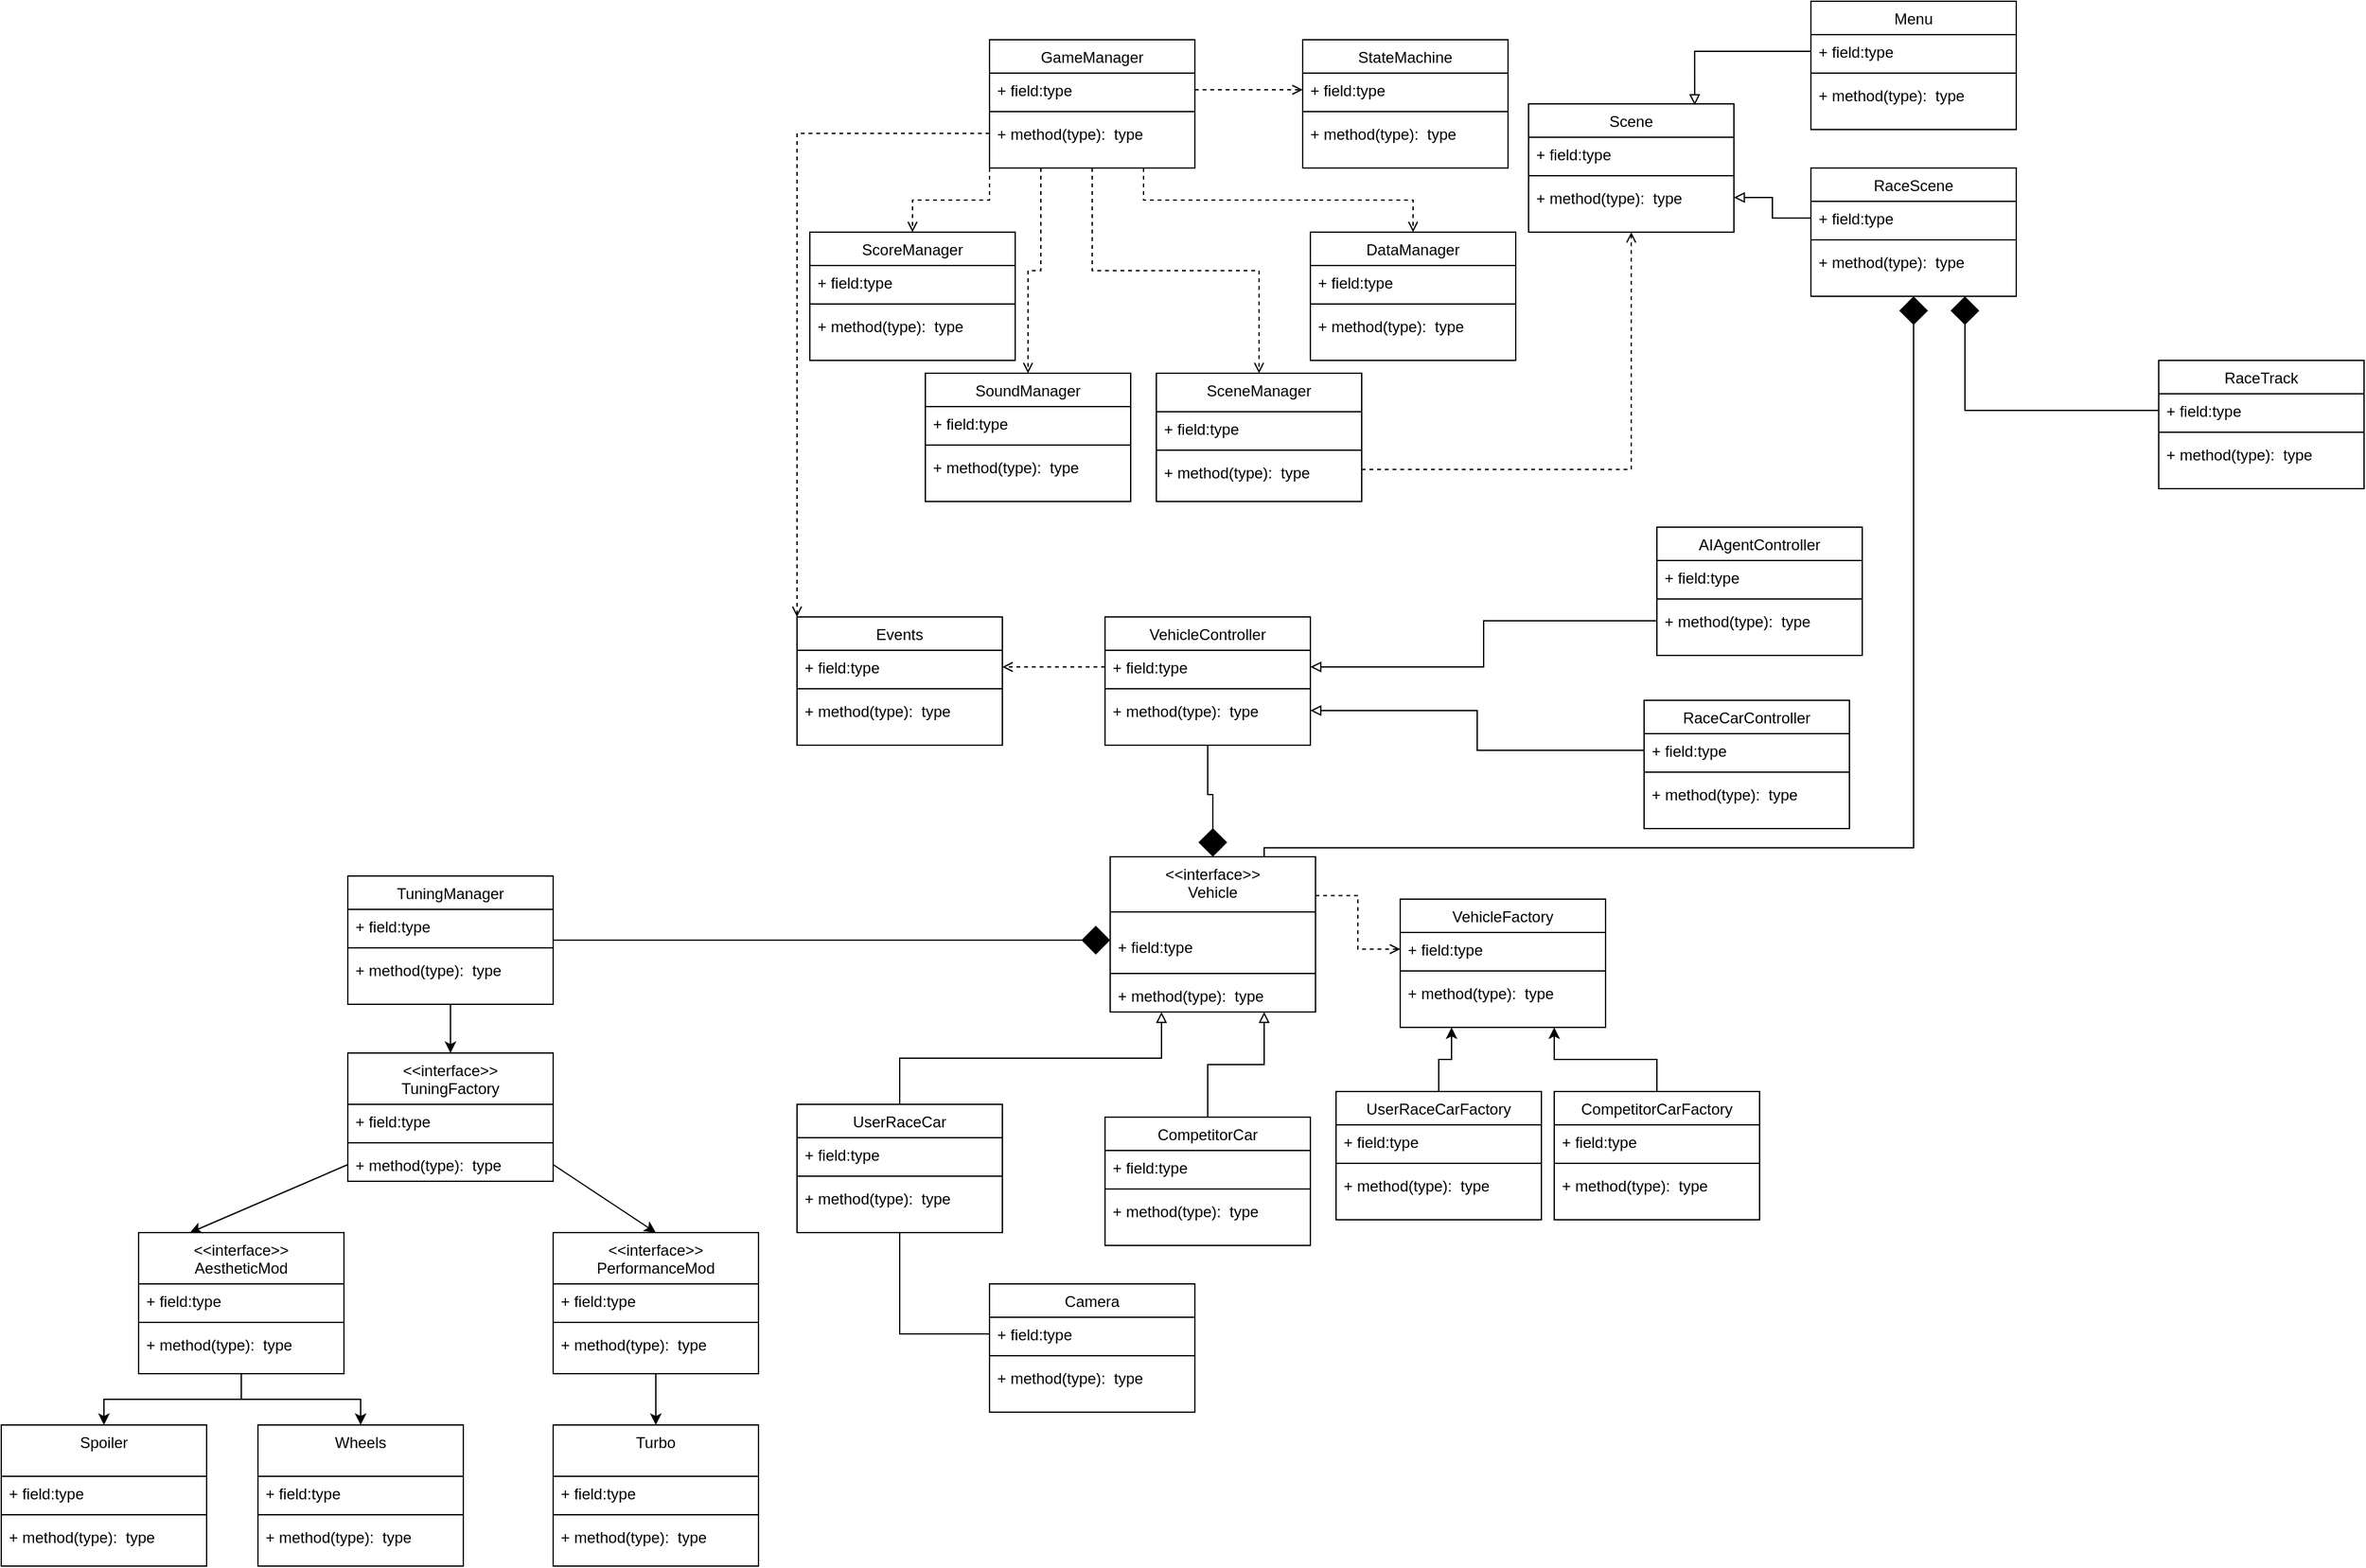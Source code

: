 <mxfile version="24.8.3">
  <diagram id="C5RBs43oDa-KdzZeNtuy" name="Page-1">
    <mxGraphModel dx="2594" dy="1009" grid="1" gridSize="10" guides="1" tooltips="1" connect="1" arrows="1" fold="1" page="1" pageScale="1" pageWidth="827" pageHeight="1169" math="0" shadow="0">
      <root>
        <mxCell id="WIyWlLk6GJQsqaUBKTNV-0" />
        <mxCell id="WIyWlLk6GJQsqaUBKTNV-1" parent="WIyWlLk6GJQsqaUBKTNV-0" />
        <mxCell id="eoRHuhhT_kODx4XdJ3d7-16" style="edgeStyle=orthogonalEdgeStyle;rounded=0;orthogonalLoop=1;jettySize=auto;html=1;exitX=0.25;exitY=1;exitDx=0;exitDy=0;entryX=0.5;entryY=0;entryDx=0;entryDy=0;dashed=1;endArrow=open;endFill=0;" parent="WIyWlLk6GJQsqaUBKTNV-1" source="zkfFHV4jXpPFQw0GAbJ--6" target="kyVR4JyBRkVboTlaIjy4-4" edge="1">
          <mxGeometry relative="1" as="geometry" />
        </mxCell>
        <mxCell id="eoRHuhhT_kODx4XdJ3d7-17" style="edgeStyle=orthogonalEdgeStyle;rounded=0;orthogonalLoop=1;jettySize=auto;html=1;exitX=0.5;exitY=1;exitDx=0;exitDy=0;entryX=0.5;entryY=0;entryDx=0;entryDy=0;dashed=1;endArrow=open;endFill=0;" parent="WIyWlLk6GJQsqaUBKTNV-1" source="zkfFHV4jXpPFQw0GAbJ--6" target="kyVR4JyBRkVboTlaIjy4-13" edge="1">
          <mxGeometry relative="1" as="geometry" />
        </mxCell>
        <mxCell id="eoRHuhhT_kODx4XdJ3d7-18" style="edgeStyle=orthogonalEdgeStyle;rounded=0;orthogonalLoop=1;jettySize=auto;html=1;exitX=0.75;exitY=1;exitDx=0;exitDy=0;entryX=0.5;entryY=0;entryDx=0;entryDy=0;dashed=1;endArrow=open;endFill=0;" parent="WIyWlLk6GJQsqaUBKTNV-1" source="zkfFHV4jXpPFQw0GAbJ--6" target="kyVR4JyBRkVboTlaIjy4-17" edge="1">
          <mxGeometry relative="1" as="geometry" />
        </mxCell>
        <mxCell id="eoRHuhhT_kODx4XdJ3d7-58" style="edgeStyle=orthogonalEdgeStyle;rounded=0;orthogonalLoop=1;jettySize=auto;html=1;exitX=0;exitY=1;exitDx=0;exitDy=0;entryX=0.5;entryY=0;entryDx=0;entryDy=0;dashed=1;endArrow=open;endFill=0;" parent="WIyWlLk6GJQsqaUBKTNV-1" source="zkfFHV4jXpPFQw0GAbJ--6" target="eoRHuhhT_kODx4XdJ3d7-54" edge="1">
          <mxGeometry relative="1" as="geometry" />
        </mxCell>
        <mxCell id="zkfFHV4jXpPFQw0GAbJ--6" value="GameManager" style="swimlane;fontStyle=0;align=center;verticalAlign=top;childLayout=stackLayout;horizontal=1;startSize=26;horizontalStack=0;resizeParent=1;resizeLast=0;collapsible=1;marginBottom=0;rounded=0;shadow=0;strokeWidth=1;" parent="WIyWlLk6GJQsqaUBKTNV-1" vertex="1">
          <mxGeometry x="170" y="70" width="160" height="100" as="geometry">
            <mxRectangle x="130" y="380" width="160" height="26" as="alternateBounds" />
          </mxGeometry>
        </mxCell>
        <mxCell id="zkfFHV4jXpPFQw0GAbJ--7" value="+ field:type" style="text;align=left;verticalAlign=top;spacingLeft=4;spacingRight=4;overflow=hidden;rotatable=0;points=[[0,0.5],[1,0.5]];portConstraint=eastwest;" parent="zkfFHV4jXpPFQw0GAbJ--6" vertex="1">
          <mxGeometry y="26" width="160" height="26" as="geometry" />
        </mxCell>
        <mxCell id="zkfFHV4jXpPFQw0GAbJ--9" value="" style="line;html=1;strokeWidth=1;align=left;verticalAlign=middle;spacingTop=-1;spacingLeft=3;spacingRight=3;rotatable=0;labelPosition=right;points=[];portConstraint=eastwest;" parent="zkfFHV4jXpPFQw0GAbJ--6" vertex="1">
          <mxGeometry y="52" width="160" height="8" as="geometry" />
        </mxCell>
        <mxCell id="zkfFHV4jXpPFQw0GAbJ--11" value="+ method(type):  type" style="text;align=left;verticalAlign=top;spacingLeft=4;spacingRight=4;overflow=hidden;rotatable=0;points=[[0,0.5],[1,0.5]];portConstraint=eastwest;" parent="zkfFHV4jXpPFQw0GAbJ--6" vertex="1">
          <mxGeometry y="60" width="160" height="26" as="geometry" />
        </mxCell>
        <mxCell id="kyVR4JyBRkVboTlaIjy4-4" value="SoundManager" style="swimlane;fontStyle=0;align=center;verticalAlign=top;childLayout=stackLayout;horizontal=1;startSize=26;horizontalStack=0;resizeParent=1;resizeLast=0;collapsible=1;marginBottom=0;rounded=0;shadow=0;strokeWidth=1;" parent="WIyWlLk6GJQsqaUBKTNV-1" vertex="1">
          <mxGeometry x="120" y="330" width="160" height="100" as="geometry">
            <mxRectangle x="130" y="380" width="160" height="26" as="alternateBounds" />
          </mxGeometry>
        </mxCell>
        <mxCell id="kyVR4JyBRkVboTlaIjy4-5" value="+ field:type" style="text;align=left;verticalAlign=top;spacingLeft=4;spacingRight=4;overflow=hidden;rotatable=0;points=[[0,0.5],[1,0.5]];portConstraint=eastwest;" parent="kyVR4JyBRkVboTlaIjy4-4" vertex="1">
          <mxGeometry y="26" width="160" height="26" as="geometry" />
        </mxCell>
        <mxCell id="kyVR4JyBRkVboTlaIjy4-6" value="" style="line;html=1;strokeWidth=1;align=left;verticalAlign=middle;spacingTop=-1;spacingLeft=3;spacingRight=3;rotatable=0;labelPosition=right;points=[];portConstraint=eastwest;" parent="kyVR4JyBRkVboTlaIjy4-4" vertex="1">
          <mxGeometry y="52" width="160" height="8" as="geometry" />
        </mxCell>
        <mxCell id="kyVR4JyBRkVboTlaIjy4-7" value="+ method(type):  type" style="text;align=left;verticalAlign=top;spacingLeft=4;spacingRight=4;overflow=hidden;rotatable=0;points=[[0,0.5],[1,0.5]];portConstraint=eastwest;" parent="kyVR4JyBRkVboTlaIjy4-4" vertex="1">
          <mxGeometry y="60" width="160" height="26" as="geometry" />
        </mxCell>
        <mxCell id="kyVR4JyBRkVboTlaIjy4-9" value="StateMachine" style="swimlane;fontStyle=0;align=center;verticalAlign=top;childLayout=stackLayout;horizontal=1;startSize=26;horizontalStack=0;resizeParent=1;resizeLast=0;collapsible=1;marginBottom=0;rounded=0;shadow=0;strokeWidth=1;" parent="WIyWlLk6GJQsqaUBKTNV-1" vertex="1">
          <mxGeometry x="414" y="70" width="160" height="100" as="geometry">
            <mxRectangle x="130" y="380" width="160" height="26" as="alternateBounds" />
          </mxGeometry>
        </mxCell>
        <mxCell id="kyVR4JyBRkVboTlaIjy4-10" value="+ field:type" style="text;align=left;verticalAlign=top;spacingLeft=4;spacingRight=4;overflow=hidden;rotatable=0;points=[[0,0.5],[1,0.5]];portConstraint=eastwest;" parent="kyVR4JyBRkVboTlaIjy4-9" vertex="1">
          <mxGeometry y="26" width="160" height="26" as="geometry" />
        </mxCell>
        <mxCell id="kyVR4JyBRkVboTlaIjy4-11" value="" style="line;html=1;strokeWidth=1;align=left;verticalAlign=middle;spacingTop=-1;spacingLeft=3;spacingRight=3;rotatable=0;labelPosition=right;points=[];portConstraint=eastwest;" parent="kyVR4JyBRkVboTlaIjy4-9" vertex="1">
          <mxGeometry y="52" width="160" height="8" as="geometry" />
        </mxCell>
        <mxCell id="kyVR4JyBRkVboTlaIjy4-12" value="+ method(type):  type" style="text;align=left;verticalAlign=top;spacingLeft=4;spacingRight=4;overflow=hidden;rotatable=0;points=[[0,0.5],[1,0.5]];portConstraint=eastwest;" parent="kyVR4JyBRkVboTlaIjy4-9" vertex="1">
          <mxGeometry y="60" width="160" height="26" as="geometry" />
        </mxCell>
        <mxCell id="eoRHuhhT_kODx4XdJ3d7-29" style="edgeStyle=orthogonalEdgeStyle;rounded=0;orthogonalLoop=1;jettySize=auto;html=1;exitX=1;exitY=0.75;exitDx=0;exitDy=0;entryX=0.5;entryY=1;entryDx=0;entryDy=0;dashed=1;endArrow=open;endFill=0;" parent="WIyWlLk6GJQsqaUBKTNV-1" source="kyVR4JyBRkVboTlaIjy4-13" target="I9b8e1DAchrRCWhFxcTd-24" edge="1">
          <mxGeometry relative="1" as="geometry" />
        </mxCell>
        <mxCell id="kyVR4JyBRkVboTlaIjy4-13" value="SceneManager" style="swimlane;fontStyle=0;align=center;verticalAlign=top;childLayout=stackLayout;horizontal=1;startSize=30;horizontalStack=0;resizeParent=1;resizeLast=0;collapsible=1;marginBottom=0;rounded=0;shadow=0;strokeWidth=1;" parent="WIyWlLk6GJQsqaUBKTNV-1" vertex="1">
          <mxGeometry x="300" y="330" width="160" height="100" as="geometry">
            <mxRectangle x="130" y="380" width="160" height="26" as="alternateBounds" />
          </mxGeometry>
        </mxCell>
        <mxCell id="kyVR4JyBRkVboTlaIjy4-14" value="+ field:type" style="text;align=left;verticalAlign=top;spacingLeft=4;spacingRight=4;overflow=hidden;rotatable=0;points=[[0,0.5],[1,0.5]];portConstraint=eastwest;" parent="kyVR4JyBRkVboTlaIjy4-13" vertex="1">
          <mxGeometry y="30" width="160" height="26" as="geometry" />
        </mxCell>
        <mxCell id="kyVR4JyBRkVboTlaIjy4-15" value="" style="line;html=1;strokeWidth=1;align=left;verticalAlign=middle;spacingTop=-1;spacingLeft=3;spacingRight=3;rotatable=0;labelPosition=right;points=[];portConstraint=eastwest;" parent="kyVR4JyBRkVboTlaIjy4-13" vertex="1">
          <mxGeometry y="56" width="160" height="8" as="geometry" />
        </mxCell>
        <mxCell id="kyVR4JyBRkVboTlaIjy4-16" value="+ method(type):  type" style="text;align=left;verticalAlign=top;spacingLeft=4;spacingRight=4;overflow=hidden;rotatable=0;points=[[0,0.5],[1,0.5]];portConstraint=eastwest;" parent="kyVR4JyBRkVboTlaIjy4-13" vertex="1">
          <mxGeometry y="64" width="160" height="26" as="geometry" />
        </mxCell>
        <mxCell id="kyVR4JyBRkVboTlaIjy4-17" value="DataManager" style="swimlane;fontStyle=0;align=center;verticalAlign=top;childLayout=stackLayout;horizontal=1;startSize=26;horizontalStack=0;resizeParent=1;resizeLast=0;collapsible=1;marginBottom=0;rounded=0;shadow=0;strokeWidth=1;" parent="WIyWlLk6GJQsqaUBKTNV-1" vertex="1">
          <mxGeometry x="420" y="220" width="160" height="100" as="geometry">
            <mxRectangle x="130" y="380" width="160" height="26" as="alternateBounds" />
          </mxGeometry>
        </mxCell>
        <mxCell id="kyVR4JyBRkVboTlaIjy4-18" value="+ field:type" style="text;align=left;verticalAlign=top;spacingLeft=4;spacingRight=4;overflow=hidden;rotatable=0;points=[[0,0.5],[1,0.5]];portConstraint=eastwest;" parent="kyVR4JyBRkVboTlaIjy4-17" vertex="1">
          <mxGeometry y="26" width="160" height="26" as="geometry" />
        </mxCell>
        <mxCell id="kyVR4JyBRkVboTlaIjy4-19" value="" style="line;html=1;strokeWidth=1;align=left;verticalAlign=middle;spacingTop=-1;spacingLeft=3;spacingRight=3;rotatable=0;labelPosition=right;points=[];portConstraint=eastwest;" parent="kyVR4JyBRkVboTlaIjy4-17" vertex="1">
          <mxGeometry y="52" width="160" height="8" as="geometry" />
        </mxCell>
        <mxCell id="kyVR4JyBRkVboTlaIjy4-20" value="+ method(type):  type" style="text;align=left;verticalAlign=top;spacingLeft=4;spacingRight=4;overflow=hidden;rotatable=0;points=[[0,0.5],[1,0.5]];portConstraint=eastwest;" parent="kyVR4JyBRkVboTlaIjy4-17" vertex="1">
          <mxGeometry y="60" width="160" height="26" as="geometry" />
        </mxCell>
        <mxCell id="eoRHuhhT_kODx4XdJ3d7-20" style="edgeStyle=orthogonalEdgeStyle;rounded=0;orthogonalLoop=1;jettySize=auto;html=1;exitX=0.5;exitY=1;exitDx=0;exitDy=0;entryX=0.5;entryY=0;entryDx=0;entryDy=0;endArrow=diamond;endFill=1;endSize=20;" parent="WIyWlLk6GJQsqaUBKTNV-1" source="I9b8e1DAchrRCWhFxcTd-0" target="I9b8e1DAchrRCWhFxcTd-4" edge="1">
          <mxGeometry relative="1" as="geometry" />
        </mxCell>
        <mxCell id="I9b8e1DAchrRCWhFxcTd-0" value="VehicleController" style="swimlane;fontStyle=0;align=center;verticalAlign=top;childLayout=stackLayout;horizontal=1;startSize=26;horizontalStack=0;resizeParent=1;resizeLast=0;collapsible=1;marginBottom=0;rounded=0;shadow=0;strokeWidth=1;" parent="WIyWlLk6GJQsqaUBKTNV-1" vertex="1">
          <mxGeometry x="260" y="520" width="160" height="100" as="geometry">
            <mxRectangle x="130" y="380" width="160" height="26" as="alternateBounds" />
          </mxGeometry>
        </mxCell>
        <mxCell id="I9b8e1DAchrRCWhFxcTd-1" value="+ field:type" style="text;align=left;verticalAlign=top;spacingLeft=4;spacingRight=4;overflow=hidden;rotatable=0;points=[[0,0.5],[1,0.5]];portConstraint=eastwest;" parent="I9b8e1DAchrRCWhFxcTd-0" vertex="1">
          <mxGeometry y="26" width="160" height="26" as="geometry" />
        </mxCell>
        <mxCell id="I9b8e1DAchrRCWhFxcTd-2" value="" style="line;html=1;strokeWidth=1;align=left;verticalAlign=middle;spacingTop=-1;spacingLeft=3;spacingRight=3;rotatable=0;labelPosition=right;points=[];portConstraint=eastwest;" parent="I9b8e1DAchrRCWhFxcTd-0" vertex="1">
          <mxGeometry y="52" width="160" height="8" as="geometry" />
        </mxCell>
        <mxCell id="I9b8e1DAchrRCWhFxcTd-3" value="+ method(type):  type" style="text;align=left;verticalAlign=top;spacingLeft=4;spacingRight=4;overflow=hidden;rotatable=0;points=[[0,0.5],[1,0.5]];portConstraint=eastwest;" parent="I9b8e1DAchrRCWhFxcTd-0" vertex="1">
          <mxGeometry y="60" width="160" height="26" as="geometry" />
        </mxCell>
        <mxCell id="eoRHuhhT_kODx4XdJ3d7-10" style="edgeStyle=orthogonalEdgeStyle;rounded=0;orthogonalLoop=1;jettySize=auto;html=1;exitX=1;exitY=0.25;exitDx=0;exitDy=0;entryX=0;entryY=0.5;entryDx=0;entryDy=0;dashed=1;endArrow=open;endFill=0;" parent="WIyWlLk6GJQsqaUBKTNV-1" source="I9b8e1DAchrRCWhFxcTd-4" target="eoRHuhhT_kODx4XdJ3d7-7" edge="1">
          <mxGeometry relative="1" as="geometry" />
        </mxCell>
        <mxCell id="eoRHuhhT_kODx4XdJ3d7-50" style="edgeStyle=orthogonalEdgeStyle;rounded=0;orthogonalLoop=1;jettySize=auto;html=1;exitX=0.75;exitY=0;exitDx=0;exitDy=0;entryX=0.5;entryY=1;entryDx=0;entryDy=0;endArrow=diamond;endFill=1;endSize=20;" parent="WIyWlLk6GJQsqaUBKTNV-1" source="I9b8e1DAchrRCWhFxcTd-4" target="eoRHuhhT_kODx4XdJ3d7-44" edge="1">
          <mxGeometry relative="1" as="geometry">
            <Array as="points">
              <mxPoint x="384" y="700" />
              <mxPoint x="890" y="700" />
            </Array>
          </mxGeometry>
        </mxCell>
        <mxCell id="I9b8e1DAchrRCWhFxcTd-4" value="&lt;&lt;interface&gt;&gt;&#xa;Vehicle" style="swimlane;fontStyle=0;align=center;verticalAlign=top;childLayout=stackLayout;horizontal=1;startSize=43;horizontalStack=0;resizeParent=1;resizeLast=0;collapsible=1;marginBottom=0;rounded=0;shadow=0;strokeWidth=1;" parent="WIyWlLk6GJQsqaUBKTNV-1" vertex="1">
          <mxGeometry x="264" y="707" width="160" height="121" as="geometry">
            <mxRectangle x="130" y="380" width="160" height="26" as="alternateBounds" />
          </mxGeometry>
        </mxCell>
        <mxCell id="I9b8e1DAchrRCWhFxcTd-5" value="&#xa;+ field:type" style="text;align=left;verticalAlign=top;spacingLeft=4;spacingRight=4;overflow=hidden;rotatable=0;points=[[0,0.5],[1,0.5]];portConstraint=eastwest;" parent="I9b8e1DAchrRCWhFxcTd-4" vertex="1">
          <mxGeometry y="43" width="160" height="44" as="geometry" />
        </mxCell>
        <mxCell id="I9b8e1DAchrRCWhFxcTd-6" value="" style="line;html=1;strokeWidth=1;align=left;verticalAlign=middle;spacingTop=-1;spacingLeft=3;spacingRight=3;rotatable=0;labelPosition=right;points=[];portConstraint=eastwest;" parent="I9b8e1DAchrRCWhFxcTd-4" vertex="1">
          <mxGeometry y="87" width="160" height="8" as="geometry" />
        </mxCell>
        <mxCell id="I9b8e1DAchrRCWhFxcTd-7" value="+ method(type):  type" style="text;align=left;verticalAlign=top;spacingLeft=4;spacingRight=4;overflow=hidden;rotatable=0;points=[[0,0.5],[1,0.5]];portConstraint=eastwest;" parent="I9b8e1DAchrRCWhFxcTd-4" vertex="1">
          <mxGeometry y="95" width="160" height="26" as="geometry" />
        </mxCell>
        <mxCell id="eoRHuhhT_kODx4XdJ3d7-4" style="edgeStyle=orthogonalEdgeStyle;rounded=0;orthogonalLoop=1;jettySize=auto;html=1;exitX=0.5;exitY=0;exitDx=0;exitDy=0;entryX=0.25;entryY=1;entryDx=0;entryDy=0;endArrow=block;endFill=0;" parent="WIyWlLk6GJQsqaUBKTNV-1" source="I9b8e1DAchrRCWhFxcTd-8" target="I9b8e1DAchrRCWhFxcTd-4" edge="1">
          <mxGeometry relative="1" as="geometry" />
        </mxCell>
        <mxCell id="I9b8e1DAchrRCWhFxcTd-8" value="UserRaceCar" style="swimlane;fontStyle=0;align=center;verticalAlign=top;childLayout=stackLayout;horizontal=1;startSize=26;horizontalStack=0;resizeParent=1;resizeLast=0;collapsible=1;marginBottom=0;rounded=0;shadow=0;strokeWidth=1;" parent="WIyWlLk6GJQsqaUBKTNV-1" vertex="1">
          <mxGeometry x="20" y="900" width="160" height="100" as="geometry">
            <mxRectangle x="130" y="380" width="160" height="26" as="alternateBounds" />
          </mxGeometry>
        </mxCell>
        <mxCell id="I9b8e1DAchrRCWhFxcTd-9" value="+ field:type" style="text;align=left;verticalAlign=top;spacingLeft=4;spacingRight=4;overflow=hidden;rotatable=0;points=[[0,0.5],[1,0.5]];portConstraint=eastwest;" parent="I9b8e1DAchrRCWhFxcTd-8" vertex="1">
          <mxGeometry y="26" width="160" height="26" as="geometry" />
        </mxCell>
        <mxCell id="I9b8e1DAchrRCWhFxcTd-10" value="" style="line;html=1;strokeWidth=1;align=left;verticalAlign=middle;spacingTop=-1;spacingLeft=3;spacingRight=3;rotatable=0;labelPosition=right;points=[];portConstraint=eastwest;" parent="I9b8e1DAchrRCWhFxcTd-8" vertex="1">
          <mxGeometry y="52" width="160" height="8" as="geometry" />
        </mxCell>
        <mxCell id="I9b8e1DAchrRCWhFxcTd-11" value="+ method(type):  type" style="text;align=left;verticalAlign=top;spacingLeft=4;spacingRight=4;overflow=hidden;rotatable=0;points=[[0,0.5],[1,0.5]];portConstraint=eastwest;" parent="I9b8e1DAchrRCWhFxcTd-8" vertex="1">
          <mxGeometry y="60" width="160" height="26" as="geometry" />
        </mxCell>
        <mxCell id="eoRHuhhT_kODx4XdJ3d7-5" style="edgeStyle=orthogonalEdgeStyle;rounded=0;orthogonalLoop=1;jettySize=auto;html=1;exitX=0.5;exitY=0;exitDx=0;exitDy=0;endArrow=block;endFill=0;entryX=0.75;entryY=1;entryDx=0;entryDy=0;" parent="WIyWlLk6GJQsqaUBKTNV-1" source="I9b8e1DAchrRCWhFxcTd-12" target="I9b8e1DAchrRCWhFxcTd-4" edge="1">
          <mxGeometry relative="1" as="geometry">
            <mxPoint x="250" y="610" as="targetPoint" />
          </mxGeometry>
        </mxCell>
        <mxCell id="I9b8e1DAchrRCWhFxcTd-12" value="CompetitorCar" style="swimlane;fontStyle=0;align=center;verticalAlign=top;childLayout=stackLayout;horizontal=1;startSize=26;horizontalStack=0;resizeParent=1;resizeLast=0;collapsible=1;marginBottom=0;rounded=0;shadow=0;strokeWidth=1;" parent="WIyWlLk6GJQsqaUBKTNV-1" vertex="1">
          <mxGeometry x="260" y="910" width="160" height="100" as="geometry">
            <mxRectangle x="130" y="380" width="160" height="26" as="alternateBounds" />
          </mxGeometry>
        </mxCell>
        <mxCell id="I9b8e1DAchrRCWhFxcTd-13" value="+ field:type" style="text;align=left;verticalAlign=top;spacingLeft=4;spacingRight=4;overflow=hidden;rotatable=0;points=[[0,0.5],[1,0.5]];portConstraint=eastwest;" parent="I9b8e1DAchrRCWhFxcTd-12" vertex="1">
          <mxGeometry y="26" width="160" height="26" as="geometry" />
        </mxCell>
        <mxCell id="I9b8e1DAchrRCWhFxcTd-14" value="" style="line;html=1;strokeWidth=1;align=left;verticalAlign=middle;spacingTop=-1;spacingLeft=3;spacingRight=3;rotatable=0;labelPosition=right;points=[];portConstraint=eastwest;" parent="I9b8e1DAchrRCWhFxcTd-12" vertex="1">
          <mxGeometry y="52" width="160" height="8" as="geometry" />
        </mxCell>
        <mxCell id="I9b8e1DAchrRCWhFxcTd-15" value="+ method(type):  type" style="text;align=left;verticalAlign=top;spacingLeft=4;spacingRight=4;overflow=hidden;rotatable=0;points=[[0,0.5],[1,0.5]];portConstraint=eastwest;" parent="I9b8e1DAchrRCWhFxcTd-12" vertex="1">
          <mxGeometry y="60" width="160" height="26" as="geometry" />
        </mxCell>
        <mxCell id="I9b8e1DAchrRCWhFxcTd-16" value="AIAgentController" style="swimlane;fontStyle=0;align=center;verticalAlign=top;childLayout=stackLayout;horizontal=1;startSize=26;horizontalStack=0;resizeParent=1;resizeLast=0;collapsible=1;marginBottom=0;rounded=0;shadow=0;strokeWidth=1;" parent="WIyWlLk6GJQsqaUBKTNV-1" vertex="1">
          <mxGeometry x="690" y="450" width="160" height="100" as="geometry">
            <mxRectangle x="130" y="380" width="160" height="26" as="alternateBounds" />
          </mxGeometry>
        </mxCell>
        <mxCell id="I9b8e1DAchrRCWhFxcTd-17" value="+ field:type" style="text;align=left;verticalAlign=top;spacingLeft=4;spacingRight=4;overflow=hidden;rotatable=0;points=[[0,0.5],[1,0.5]];portConstraint=eastwest;" parent="I9b8e1DAchrRCWhFxcTd-16" vertex="1">
          <mxGeometry y="26" width="160" height="26" as="geometry" />
        </mxCell>
        <mxCell id="I9b8e1DAchrRCWhFxcTd-18" value="" style="line;html=1;strokeWidth=1;align=left;verticalAlign=middle;spacingTop=-1;spacingLeft=3;spacingRight=3;rotatable=0;labelPosition=right;points=[];portConstraint=eastwest;" parent="I9b8e1DAchrRCWhFxcTd-16" vertex="1">
          <mxGeometry y="52" width="160" height="8" as="geometry" />
        </mxCell>
        <mxCell id="I9b8e1DAchrRCWhFxcTd-19" value="+ method(type):  type" style="text;align=left;verticalAlign=top;spacingLeft=4;spacingRight=4;overflow=hidden;rotatable=0;points=[[0,0.5],[1,0.5]];portConstraint=eastwest;" parent="I9b8e1DAchrRCWhFxcTd-16" vertex="1">
          <mxGeometry y="60" width="160" height="26" as="geometry" />
        </mxCell>
        <mxCell id="I9b8e1DAchrRCWhFxcTd-20" value="Events" style="swimlane;fontStyle=0;align=center;verticalAlign=top;childLayout=stackLayout;horizontal=1;startSize=26;horizontalStack=0;resizeParent=1;resizeLast=0;collapsible=1;marginBottom=0;rounded=0;shadow=0;strokeWidth=1;" parent="WIyWlLk6GJQsqaUBKTNV-1" vertex="1">
          <mxGeometry x="20" y="520" width="160" height="100" as="geometry">
            <mxRectangle x="130" y="380" width="160" height="26" as="alternateBounds" />
          </mxGeometry>
        </mxCell>
        <mxCell id="I9b8e1DAchrRCWhFxcTd-21" value="+ field:type" style="text;align=left;verticalAlign=top;spacingLeft=4;spacingRight=4;overflow=hidden;rotatable=0;points=[[0,0.5],[1,0.5]];portConstraint=eastwest;" parent="I9b8e1DAchrRCWhFxcTd-20" vertex="1">
          <mxGeometry y="26" width="160" height="26" as="geometry" />
        </mxCell>
        <mxCell id="I9b8e1DAchrRCWhFxcTd-22" value="" style="line;html=1;strokeWidth=1;align=left;verticalAlign=middle;spacingTop=-1;spacingLeft=3;spacingRight=3;rotatable=0;labelPosition=right;points=[];portConstraint=eastwest;" parent="I9b8e1DAchrRCWhFxcTd-20" vertex="1">
          <mxGeometry y="52" width="160" height="8" as="geometry" />
        </mxCell>
        <mxCell id="I9b8e1DAchrRCWhFxcTd-23" value="+ method(type):  type" style="text;align=left;verticalAlign=top;spacingLeft=4;spacingRight=4;overflow=hidden;rotatable=0;points=[[0,0.5],[1,0.5]];portConstraint=eastwest;" parent="I9b8e1DAchrRCWhFxcTd-20" vertex="1">
          <mxGeometry y="60" width="160" height="26" as="geometry" />
        </mxCell>
        <mxCell id="I9b8e1DAchrRCWhFxcTd-24" value="Scene" style="swimlane;fontStyle=0;align=center;verticalAlign=top;childLayout=stackLayout;horizontal=1;startSize=26;horizontalStack=0;resizeParent=1;resizeLast=0;collapsible=1;marginBottom=0;rounded=0;shadow=0;strokeWidth=1;" parent="WIyWlLk6GJQsqaUBKTNV-1" vertex="1">
          <mxGeometry x="590" y="120" width="160" height="100" as="geometry">
            <mxRectangle x="130" y="380" width="160" height="26" as="alternateBounds" />
          </mxGeometry>
        </mxCell>
        <mxCell id="I9b8e1DAchrRCWhFxcTd-25" value="+ field:type" style="text;align=left;verticalAlign=top;spacingLeft=4;spacingRight=4;overflow=hidden;rotatable=0;points=[[0,0.5],[1,0.5]];portConstraint=eastwest;" parent="I9b8e1DAchrRCWhFxcTd-24" vertex="1">
          <mxGeometry y="26" width="160" height="26" as="geometry" />
        </mxCell>
        <mxCell id="I9b8e1DAchrRCWhFxcTd-26" value="" style="line;html=1;strokeWidth=1;align=left;verticalAlign=middle;spacingTop=-1;spacingLeft=3;spacingRight=3;rotatable=0;labelPosition=right;points=[];portConstraint=eastwest;" parent="I9b8e1DAchrRCWhFxcTd-24" vertex="1">
          <mxGeometry y="52" width="160" height="8" as="geometry" />
        </mxCell>
        <mxCell id="I9b8e1DAchrRCWhFxcTd-27" value="+ method(type):  type" style="text;align=left;verticalAlign=top;spacingLeft=4;spacingRight=4;overflow=hidden;rotatable=0;points=[[0,0.5],[1,0.5]];portConstraint=eastwest;" parent="I9b8e1DAchrRCWhFxcTd-24" vertex="1">
          <mxGeometry y="60" width="160" height="26" as="geometry" />
        </mxCell>
        <mxCell id="eoRHuhhT_kODx4XdJ3d7-12" style="edgeStyle=orthogonalEdgeStyle;rounded=0;orthogonalLoop=1;jettySize=auto;html=1;exitX=0.5;exitY=0;exitDx=0;exitDy=0;entryX=0.75;entryY=1;entryDx=0;entryDy=0;" parent="WIyWlLk6GJQsqaUBKTNV-1" source="I9b8e1DAchrRCWhFxcTd-40" target="eoRHuhhT_kODx4XdJ3d7-6" edge="1">
          <mxGeometry relative="1" as="geometry" />
        </mxCell>
        <mxCell id="I9b8e1DAchrRCWhFxcTd-40" value="CompetitorCarFactory" style="swimlane;fontStyle=0;align=center;verticalAlign=top;childLayout=stackLayout;horizontal=1;startSize=26;horizontalStack=0;resizeParent=1;resizeLast=0;collapsible=1;marginBottom=0;rounded=0;shadow=0;strokeWidth=1;" parent="WIyWlLk6GJQsqaUBKTNV-1" vertex="1">
          <mxGeometry x="610" y="890" width="160" height="100" as="geometry">
            <mxRectangle x="130" y="380" width="160" height="26" as="alternateBounds" />
          </mxGeometry>
        </mxCell>
        <mxCell id="I9b8e1DAchrRCWhFxcTd-41" value="+ field:type" style="text;align=left;verticalAlign=top;spacingLeft=4;spacingRight=4;overflow=hidden;rotatable=0;points=[[0,0.5],[1,0.5]];portConstraint=eastwest;" parent="I9b8e1DAchrRCWhFxcTd-40" vertex="1">
          <mxGeometry y="26" width="160" height="26" as="geometry" />
        </mxCell>
        <mxCell id="I9b8e1DAchrRCWhFxcTd-42" value="" style="line;html=1;strokeWidth=1;align=left;verticalAlign=middle;spacingTop=-1;spacingLeft=3;spacingRight=3;rotatable=0;labelPosition=right;points=[];portConstraint=eastwest;" parent="I9b8e1DAchrRCWhFxcTd-40" vertex="1">
          <mxGeometry y="52" width="160" height="8" as="geometry" />
        </mxCell>
        <mxCell id="I9b8e1DAchrRCWhFxcTd-43" value="+ method(type):  type" style="text;align=left;verticalAlign=top;spacingLeft=4;spacingRight=4;overflow=hidden;rotatable=0;points=[[0,0.5],[1,0.5]];portConstraint=eastwest;" parent="I9b8e1DAchrRCWhFxcTd-40" vertex="1">
          <mxGeometry y="60" width="160" height="26" as="geometry" />
        </mxCell>
        <mxCell id="eoRHuhhT_kODx4XdJ3d7-11" style="edgeStyle=orthogonalEdgeStyle;rounded=0;orthogonalLoop=1;jettySize=auto;html=1;exitX=0.5;exitY=0;exitDx=0;exitDy=0;entryX=0.25;entryY=1;entryDx=0;entryDy=0;" parent="WIyWlLk6GJQsqaUBKTNV-1" source="I9b8e1DAchrRCWhFxcTd-44" target="eoRHuhhT_kODx4XdJ3d7-6" edge="1">
          <mxGeometry relative="1" as="geometry">
            <mxPoint x="540" y="830" as="targetPoint" />
          </mxGeometry>
        </mxCell>
        <mxCell id="I9b8e1DAchrRCWhFxcTd-44" value="UserRaceCarFactory" style="swimlane;fontStyle=0;align=center;verticalAlign=top;childLayout=stackLayout;horizontal=1;startSize=26;horizontalStack=0;resizeParent=1;resizeLast=0;collapsible=1;marginBottom=0;rounded=0;shadow=0;strokeWidth=1;" parent="WIyWlLk6GJQsqaUBKTNV-1" vertex="1">
          <mxGeometry x="440" y="890" width="160" height="100" as="geometry">
            <mxRectangle x="130" y="380" width="160" height="26" as="alternateBounds" />
          </mxGeometry>
        </mxCell>
        <mxCell id="I9b8e1DAchrRCWhFxcTd-45" value="+ field:type" style="text;align=left;verticalAlign=top;spacingLeft=4;spacingRight=4;overflow=hidden;rotatable=0;points=[[0,0.5],[1,0.5]];portConstraint=eastwest;" parent="I9b8e1DAchrRCWhFxcTd-44" vertex="1">
          <mxGeometry y="26" width="160" height="26" as="geometry" />
        </mxCell>
        <mxCell id="I9b8e1DAchrRCWhFxcTd-46" value="" style="line;html=1;strokeWidth=1;align=left;verticalAlign=middle;spacingTop=-1;spacingLeft=3;spacingRight=3;rotatable=0;labelPosition=right;points=[];portConstraint=eastwest;" parent="I9b8e1DAchrRCWhFxcTd-44" vertex="1">
          <mxGeometry y="52" width="160" height="8" as="geometry" />
        </mxCell>
        <mxCell id="I9b8e1DAchrRCWhFxcTd-47" value="+ method(type):  type" style="text;align=left;verticalAlign=top;spacingLeft=4;spacingRight=4;overflow=hidden;rotatable=0;points=[[0,0.5],[1,0.5]];portConstraint=eastwest;" parent="I9b8e1DAchrRCWhFxcTd-44" vertex="1">
          <mxGeometry y="60" width="160" height="26" as="geometry" />
        </mxCell>
        <mxCell id="eoRHuhhT_kODx4XdJ3d7-13" style="edgeStyle=orthogonalEdgeStyle;rounded=0;orthogonalLoop=1;jettySize=auto;html=1;exitX=1;exitY=0.5;exitDx=0;exitDy=0;entryX=0;entryY=0.5;entryDx=0;entryDy=0;endArrow=diamond;endFill=1;endSize=20;" parent="WIyWlLk6GJQsqaUBKTNV-1" source="eoRHuhhT_kODx4XdJ3d7-0" target="I9b8e1DAchrRCWhFxcTd-5" edge="1">
          <mxGeometry relative="1" as="geometry" />
        </mxCell>
        <mxCell id="2GADb-ZnWQl2KWpzUKpw-29" style="edgeStyle=orthogonalEdgeStyle;rounded=0;orthogonalLoop=1;jettySize=auto;html=1;exitX=0.5;exitY=1;exitDx=0;exitDy=0;" edge="1" parent="WIyWlLk6GJQsqaUBKTNV-1" source="eoRHuhhT_kODx4XdJ3d7-0" target="2GADb-ZnWQl2KWpzUKpw-4">
          <mxGeometry relative="1" as="geometry" />
        </mxCell>
        <mxCell id="eoRHuhhT_kODx4XdJ3d7-0" value="TuningManager" style="swimlane;fontStyle=0;align=center;verticalAlign=top;childLayout=stackLayout;horizontal=1;startSize=26;horizontalStack=0;resizeParent=1;resizeLast=0;collapsible=1;marginBottom=0;rounded=0;shadow=0;strokeWidth=1;" parent="WIyWlLk6GJQsqaUBKTNV-1" vertex="1">
          <mxGeometry x="-330" y="722" width="160" height="100" as="geometry">
            <mxRectangle x="130" y="380" width="160" height="26" as="alternateBounds" />
          </mxGeometry>
        </mxCell>
        <mxCell id="eoRHuhhT_kODx4XdJ3d7-1" value="+ field:type" style="text;align=left;verticalAlign=top;spacingLeft=4;spacingRight=4;overflow=hidden;rotatable=0;points=[[0,0.5],[1,0.5]];portConstraint=eastwest;" parent="eoRHuhhT_kODx4XdJ3d7-0" vertex="1">
          <mxGeometry y="26" width="160" height="26" as="geometry" />
        </mxCell>
        <mxCell id="eoRHuhhT_kODx4XdJ3d7-2" value="" style="line;html=1;strokeWidth=1;align=left;verticalAlign=middle;spacingTop=-1;spacingLeft=3;spacingRight=3;rotatable=0;labelPosition=right;points=[];portConstraint=eastwest;" parent="eoRHuhhT_kODx4XdJ3d7-0" vertex="1">
          <mxGeometry y="52" width="160" height="8" as="geometry" />
        </mxCell>
        <mxCell id="eoRHuhhT_kODx4XdJ3d7-3" value="+ method(type):  type" style="text;align=left;verticalAlign=top;spacingLeft=4;spacingRight=4;overflow=hidden;rotatable=0;points=[[0,0.5],[1,0.5]];portConstraint=eastwest;" parent="eoRHuhhT_kODx4XdJ3d7-0" vertex="1">
          <mxGeometry y="60" width="160" height="26" as="geometry" />
        </mxCell>
        <mxCell id="eoRHuhhT_kODx4XdJ3d7-6" value="VehicleFactory" style="swimlane;fontStyle=0;align=center;verticalAlign=top;childLayout=stackLayout;horizontal=1;startSize=26;horizontalStack=0;resizeParent=1;resizeLast=0;collapsible=1;marginBottom=0;rounded=0;shadow=0;strokeWidth=1;" parent="WIyWlLk6GJQsqaUBKTNV-1" vertex="1">
          <mxGeometry x="490" y="740" width="160" height="100" as="geometry">
            <mxRectangle x="130" y="380" width="160" height="26" as="alternateBounds" />
          </mxGeometry>
        </mxCell>
        <mxCell id="eoRHuhhT_kODx4XdJ3d7-7" value="+ field:type" style="text;align=left;verticalAlign=top;spacingLeft=4;spacingRight=4;overflow=hidden;rotatable=0;points=[[0,0.5],[1,0.5]];portConstraint=eastwest;" parent="eoRHuhhT_kODx4XdJ3d7-6" vertex="1">
          <mxGeometry y="26" width="160" height="26" as="geometry" />
        </mxCell>
        <mxCell id="eoRHuhhT_kODx4XdJ3d7-8" value="" style="line;html=1;strokeWidth=1;align=left;verticalAlign=middle;spacingTop=-1;spacingLeft=3;spacingRight=3;rotatable=0;labelPosition=right;points=[];portConstraint=eastwest;" parent="eoRHuhhT_kODx4XdJ3d7-6" vertex="1">
          <mxGeometry y="52" width="160" height="8" as="geometry" />
        </mxCell>
        <mxCell id="eoRHuhhT_kODx4XdJ3d7-9" value="+ method(type):  type" style="text;align=left;verticalAlign=top;spacingLeft=4;spacingRight=4;overflow=hidden;rotatable=0;points=[[0,0.5],[1,0.5]];portConstraint=eastwest;" parent="eoRHuhhT_kODx4XdJ3d7-6" vertex="1">
          <mxGeometry y="60" width="160" height="26" as="geometry" />
        </mxCell>
        <mxCell id="eoRHuhhT_kODx4XdJ3d7-19" style="edgeStyle=orthogonalEdgeStyle;rounded=0;orthogonalLoop=1;jettySize=auto;html=1;exitX=1;exitY=0.5;exitDx=0;exitDy=0;entryX=0;entryY=0.5;entryDx=0;entryDy=0;dashed=1;endArrow=open;endFill=0;" parent="WIyWlLk6GJQsqaUBKTNV-1" source="zkfFHV4jXpPFQw0GAbJ--7" target="kyVR4JyBRkVboTlaIjy4-10" edge="1">
          <mxGeometry relative="1" as="geometry" />
        </mxCell>
        <mxCell id="eoRHuhhT_kODx4XdJ3d7-21" value="RaceCarController" style="swimlane;fontStyle=0;align=center;verticalAlign=top;childLayout=stackLayout;horizontal=1;startSize=26;horizontalStack=0;resizeParent=1;resizeLast=0;collapsible=1;marginBottom=0;rounded=0;shadow=0;strokeWidth=1;" parent="WIyWlLk6GJQsqaUBKTNV-1" vertex="1">
          <mxGeometry x="680" y="585" width="160" height="100" as="geometry">
            <mxRectangle x="130" y="380" width="160" height="26" as="alternateBounds" />
          </mxGeometry>
        </mxCell>
        <mxCell id="eoRHuhhT_kODx4XdJ3d7-22" value="+ field:type" style="text;align=left;verticalAlign=top;spacingLeft=4;spacingRight=4;overflow=hidden;rotatable=0;points=[[0,0.5],[1,0.5]];portConstraint=eastwest;" parent="eoRHuhhT_kODx4XdJ3d7-21" vertex="1">
          <mxGeometry y="26" width="160" height="26" as="geometry" />
        </mxCell>
        <mxCell id="eoRHuhhT_kODx4XdJ3d7-23" value="" style="line;html=1;strokeWidth=1;align=left;verticalAlign=middle;spacingTop=-1;spacingLeft=3;spacingRight=3;rotatable=0;labelPosition=right;points=[];portConstraint=eastwest;" parent="eoRHuhhT_kODx4XdJ3d7-21" vertex="1">
          <mxGeometry y="52" width="160" height="8" as="geometry" />
        </mxCell>
        <mxCell id="eoRHuhhT_kODx4XdJ3d7-24" value="+ method(type):  type" style="text;align=left;verticalAlign=top;spacingLeft=4;spacingRight=4;overflow=hidden;rotatable=0;points=[[0,0.5],[1,0.5]];portConstraint=eastwest;" parent="eoRHuhhT_kODx4XdJ3d7-21" vertex="1">
          <mxGeometry y="60" width="160" height="26" as="geometry" />
        </mxCell>
        <mxCell id="eoRHuhhT_kODx4XdJ3d7-26" style="edgeStyle=orthogonalEdgeStyle;rounded=0;orthogonalLoop=1;jettySize=auto;html=1;exitX=0;exitY=0.5;exitDx=0;exitDy=0;entryX=1;entryY=0.5;entryDx=0;entryDy=0;endArrow=block;endFill=0;" parent="WIyWlLk6GJQsqaUBKTNV-1" source="eoRHuhhT_kODx4XdJ3d7-22" target="I9b8e1DAchrRCWhFxcTd-3" edge="1">
          <mxGeometry relative="1" as="geometry" />
        </mxCell>
        <mxCell id="eoRHuhhT_kODx4XdJ3d7-27" style="edgeStyle=orthogonalEdgeStyle;rounded=0;orthogonalLoop=1;jettySize=auto;html=1;exitX=0;exitY=0.5;exitDx=0;exitDy=0;entryX=1;entryY=0.5;entryDx=0;entryDy=0;endArrow=block;endFill=0;" parent="WIyWlLk6GJQsqaUBKTNV-1" source="I9b8e1DAchrRCWhFxcTd-19" target="I9b8e1DAchrRCWhFxcTd-1" edge="1">
          <mxGeometry relative="1" as="geometry" />
        </mxCell>
        <mxCell id="eoRHuhhT_kODx4XdJ3d7-28" style="edgeStyle=orthogonalEdgeStyle;rounded=0;orthogonalLoop=1;jettySize=auto;html=1;exitX=0;exitY=0.5;exitDx=0;exitDy=0;entryX=1;entryY=0.5;entryDx=0;entryDy=0;dashed=1;endArrow=open;endFill=0;" parent="WIyWlLk6GJQsqaUBKTNV-1" source="I9b8e1DAchrRCWhFxcTd-1" target="I9b8e1DAchrRCWhFxcTd-21" edge="1">
          <mxGeometry relative="1" as="geometry" />
        </mxCell>
        <mxCell id="eoRHuhhT_kODx4XdJ3d7-30" value="RaceTrack" style="swimlane;fontStyle=0;align=center;verticalAlign=top;childLayout=stackLayout;horizontal=1;startSize=26;horizontalStack=0;resizeParent=1;resizeLast=0;collapsible=1;marginBottom=0;rounded=0;shadow=0;strokeWidth=1;" parent="WIyWlLk6GJQsqaUBKTNV-1" vertex="1">
          <mxGeometry x="1081" y="320" width="160" height="100" as="geometry">
            <mxRectangle x="130" y="380" width="160" height="26" as="alternateBounds" />
          </mxGeometry>
        </mxCell>
        <mxCell id="eoRHuhhT_kODx4XdJ3d7-31" value="+ field:type" style="text;align=left;verticalAlign=top;spacingLeft=4;spacingRight=4;overflow=hidden;rotatable=0;points=[[0,0.5],[1,0.5]];portConstraint=eastwest;" parent="eoRHuhhT_kODx4XdJ3d7-30" vertex="1">
          <mxGeometry y="26" width="160" height="26" as="geometry" />
        </mxCell>
        <mxCell id="eoRHuhhT_kODx4XdJ3d7-32" value="" style="line;html=1;strokeWidth=1;align=left;verticalAlign=middle;spacingTop=-1;spacingLeft=3;spacingRight=3;rotatable=0;labelPosition=right;points=[];portConstraint=eastwest;" parent="eoRHuhhT_kODx4XdJ3d7-30" vertex="1">
          <mxGeometry y="52" width="160" height="8" as="geometry" />
        </mxCell>
        <mxCell id="eoRHuhhT_kODx4XdJ3d7-33" value="+ method(type):  type" style="text;align=left;verticalAlign=top;spacingLeft=4;spacingRight=4;overflow=hidden;rotatable=0;points=[[0,0.5],[1,0.5]];portConstraint=eastwest;" parent="eoRHuhhT_kODx4XdJ3d7-30" vertex="1">
          <mxGeometry y="60" width="160" height="26" as="geometry" />
        </mxCell>
        <mxCell id="eoRHuhhT_kODx4XdJ3d7-34" style="edgeStyle=orthogonalEdgeStyle;rounded=0;orthogonalLoop=1;jettySize=auto;html=1;exitX=0;exitY=0.5;exitDx=0;exitDy=0;endArrow=diamond;endFill=1;endSize=20;entryX=0.75;entryY=1;entryDx=0;entryDy=0;" parent="WIyWlLk6GJQsqaUBKTNV-1" source="eoRHuhhT_kODx4XdJ3d7-31" target="eoRHuhhT_kODx4XdJ3d7-44" edge="1">
          <mxGeometry relative="1" as="geometry">
            <mxPoint x="930" y="290" as="targetPoint" />
          </mxGeometry>
        </mxCell>
        <mxCell id="eoRHuhhT_kODx4XdJ3d7-40" value="Menu" style="swimlane;fontStyle=0;align=center;verticalAlign=top;childLayout=stackLayout;horizontal=1;startSize=26;horizontalStack=0;resizeParent=1;resizeLast=0;collapsible=1;marginBottom=0;rounded=0;shadow=0;strokeWidth=1;" parent="WIyWlLk6GJQsqaUBKTNV-1" vertex="1">
          <mxGeometry x="810" y="40" width="160" height="100" as="geometry">
            <mxRectangle x="130" y="380" width="160" height="26" as="alternateBounds" />
          </mxGeometry>
        </mxCell>
        <mxCell id="eoRHuhhT_kODx4XdJ3d7-41" value="+ field:type" style="text;align=left;verticalAlign=top;spacingLeft=4;spacingRight=4;overflow=hidden;rotatable=0;points=[[0,0.5],[1,0.5]];portConstraint=eastwest;" parent="eoRHuhhT_kODx4XdJ3d7-40" vertex="1">
          <mxGeometry y="26" width="160" height="26" as="geometry" />
        </mxCell>
        <mxCell id="eoRHuhhT_kODx4XdJ3d7-42" value="" style="line;html=1;strokeWidth=1;align=left;verticalAlign=middle;spacingTop=-1;spacingLeft=3;spacingRight=3;rotatable=0;labelPosition=right;points=[];portConstraint=eastwest;" parent="eoRHuhhT_kODx4XdJ3d7-40" vertex="1">
          <mxGeometry y="52" width="160" height="8" as="geometry" />
        </mxCell>
        <mxCell id="eoRHuhhT_kODx4XdJ3d7-43" value="+ method(type):  type" style="text;align=left;verticalAlign=top;spacingLeft=4;spacingRight=4;overflow=hidden;rotatable=0;points=[[0,0.5],[1,0.5]];portConstraint=eastwest;" parent="eoRHuhhT_kODx4XdJ3d7-40" vertex="1">
          <mxGeometry y="60" width="160" height="26" as="geometry" />
        </mxCell>
        <mxCell id="eoRHuhhT_kODx4XdJ3d7-44" value="RaceScene" style="swimlane;fontStyle=0;align=center;verticalAlign=top;childLayout=stackLayout;horizontal=1;startSize=26;horizontalStack=0;resizeParent=1;resizeLast=0;collapsible=1;marginBottom=0;rounded=0;shadow=0;strokeWidth=1;" parent="WIyWlLk6GJQsqaUBKTNV-1" vertex="1">
          <mxGeometry x="810" y="170" width="160" height="100" as="geometry">
            <mxRectangle x="130" y="380" width="160" height="26" as="alternateBounds" />
          </mxGeometry>
        </mxCell>
        <mxCell id="eoRHuhhT_kODx4XdJ3d7-45" value="+ field:type" style="text;align=left;verticalAlign=top;spacingLeft=4;spacingRight=4;overflow=hidden;rotatable=0;points=[[0,0.5],[1,0.5]];portConstraint=eastwest;" parent="eoRHuhhT_kODx4XdJ3d7-44" vertex="1">
          <mxGeometry y="26" width="160" height="26" as="geometry" />
        </mxCell>
        <mxCell id="eoRHuhhT_kODx4XdJ3d7-46" value="" style="line;html=1;strokeWidth=1;align=left;verticalAlign=middle;spacingTop=-1;spacingLeft=3;spacingRight=3;rotatable=0;labelPosition=right;points=[];portConstraint=eastwest;" parent="eoRHuhhT_kODx4XdJ3d7-44" vertex="1">
          <mxGeometry y="52" width="160" height="8" as="geometry" />
        </mxCell>
        <mxCell id="eoRHuhhT_kODx4XdJ3d7-47" value="+ method(type):  type" style="text;align=left;verticalAlign=top;spacingLeft=4;spacingRight=4;overflow=hidden;rotatable=0;points=[[0,0.5],[1,0.5]];portConstraint=eastwest;" parent="eoRHuhhT_kODx4XdJ3d7-44" vertex="1">
          <mxGeometry y="60" width="160" height="26" as="geometry" />
        </mxCell>
        <mxCell id="eoRHuhhT_kODx4XdJ3d7-51" style="edgeStyle=orthogonalEdgeStyle;rounded=0;orthogonalLoop=1;jettySize=auto;html=1;exitX=0;exitY=0.5;exitDx=0;exitDy=0;entryX=0.809;entryY=0.01;entryDx=0;entryDy=0;entryPerimeter=0;endArrow=block;endFill=0;" parent="WIyWlLk6GJQsqaUBKTNV-1" source="eoRHuhhT_kODx4XdJ3d7-41" target="I9b8e1DAchrRCWhFxcTd-24" edge="1">
          <mxGeometry relative="1" as="geometry" />
        </mxCell>
        <mxCell id="eoRHuhhT_kODx4XdJ3d7-52" style="edgeStyle=orthogonalEdgeStyle;rounded=0;orthogonalLoop=1;jettySize=auto;html=1;exitX=0;exitY=0.5;exitDx=0;exitDy=0;entryX=1;entryY=0.5;entryDx=0;entryDy=0;endArrow=block;endFill=0;" parent="WIyWlLk6GJQsqaUBKTNV-1" source="eoRHuhhT_kODx4XdJ3d7-45" target="I9b8e1DAchrRCWhFxcTd-27" edge="1">
          <mxGeometry relative="1" as="geometry" />
        </mxCell>
        <mxCell id="eoRHuhhT_kODx4XdJ3d7-53" style="edgeStyle=orthogonalEdgeStyle;rounded=0;orthogonalLoop=1;jettySize=auto;html=1;exitX=0;exitY=0.5;exitDx=0;exitDy=0;entryX=0;entryY=0;entryDx=0;entryDy=0;dashed=1;endArrow=open;endFill=0;" parent="WIyWlLk6GJQsqaUBKTNV-1" source="zkfFHV4jXpPFQw0GAbJ--11" target="I9b8e1DAchrRCWhFxcTd-20" edge="1">
          <mxGeometry relative="1" as="geometry" />
        </mxCell>
        <mxCell id="eoRHuhhT_kODx4XdJ3d7-54" value="ScoreManager" style="swimlane;fontStyle=0;align=center;verticalAlign=top;childLayout=stackLayout;horizontal=1;startSize=26;horizontalStack=0;resizeParent=1;resizeLast=0;collapsible=1;marginBottom=0;rounded=0;shadow=0;strokeWidth=1;" parent="WIyWlLk6GJQsqaUBKTNV-1" vertex="1">
          <mxGeometry x="30" y="220" width="160" height="100" as="geometry">
            <mxRectangle x="130" y="380" width="160" height="26" as="alternateBounds" />
          </mxGeometry>
        </mxCell>
        <mxCell id="eoRHuhhT_kODx4XdJ3d7-55" value="+ field:type" style="text;align=left;verticalAlign=top;spacingLeft=4;spacingRight=4;overflow=hidden;rotatable=0;points=[[0,0.5],[1,0.5]];portConstraint=eastwest;" parent="eoRHuhhT_kODx4XdJ3d7-54" vertex="1">
          <mxGeometry y="26" width="160" height="26" as="geometry" />
        </mxCell>
        <mxCell id="eoRHuhhT_kODx4XdJ3d7-56" value="" style="line;html=1;strokeWidth=1;align=left;verticalAlign=middle;spacingTop=-1;spacingLeft=3;spacingRight=3;rotatable=0;labelPosition=right;points=[];portConstraint=eastwest;" parent="eoRHuhhT_kODx4XdJ3d7-54" vertex="1">
          <mxGeometry y="52" width="160" height="8" as="geometry" />
        </mxCell>
        <mxCell id="eoRHuhhT_kODx4XdJ3d7-57" value="+ method(type):  type" style="text;align=left;verticalAlign=top;spacingLeft=4;spacingRight=4;overflow=hidden;rotatable=0;points=[[0,0.5],[1,0.5]];portConstraint=eastwest;" parent="eoRHuhhT_kODx4XdJ3d7-54" vertex="1">
          <mxGeometry y="60" width="160" height="26" as="geometry" />
        </mxCell>
        <mxCell id="eoRHuhhT_kODx4XdJ3d7-59" value="Camera" style="swimlane;fontStyle=0;align=center;verticalAlign=top;childLayout=stackLayout;horizontal=1;startSize=26;horizontalStack=0;resizeParent=1;resizeLast=0;collapsible=1;marginBottom=0;rounded=0;shadow=0;strokeWidth=1;" parent="WIyWlLk6GJQsqaUBKTNV-1" vertex="1">
          <mxGeometry x="170" y="1040" width="160" height="100" as="geometry">
            <mxRectangle x="130" y="380" width="160" height="26" as="alternateBounds" />
          </mxGeometry>
        </mxCell>
        <mxCell id="eoRHuhhT_kODx4XdJ3d7-60" value="+ field:type" style="text;align=left;verticalAlign=top;spacingLeft=4;spacingRight=4;overflow=hidden;rotatable=0;points=[[0,0.5],[1,0.5]];portConstraint=eastwest;" parent="eoRHuhhT_kODx4XdJ3d7-59" vertex="1">
          <mxGeometry y="26" width="160" height="26" as="geometry" />
        </mxCell>
        <mxCell id="eoRHuhhT_kODx4XdJ3d7-61" value="" style="line;html=1;strokeWidth=1;align=left;verticalAlign=middle;spacingTop=-1;spacingLeft=3;spacingRight=3;rotatable=0;labelPosition=right;points=[];portConstraint=eastwest;" parent="eoRHuhhT_kODx4XdJ3d7-59" vertex="1">
          <mxGeometry y="52" width="160" height="8" as="geometry" />
        </mxCell>
        <mxCell id="eoRHuhhT_kODx4XdJ3d7-62" value="+ method(type):  type" style="text;align=left;verticalAlign=top;spacingLeft=4;spacingRight=4;overflow=hidden;rotatable=0;points=[[0,0.5],[1,0.5]];portConstraint=eastwest;" parent="eoRHuhhT_kODx4XdJ3d7-59" vertex="1">
          <mxGeometry y="60" width="160" height="26" as="geometry" />
        </mxCell>
        <mxCell id="eoRHuhhT_kODx4XdJ3d7-63" style="edgeStyle=orthogonalEdgeStyle;rounded=0;orthogonalLoop=1;jettySize=auto;html=1;exitX=0;exitY=0.5;exitDx=0;exitDy=0;entryX=0.5;entryY=1;entryDx=0;entryDy=0;endArrow=none;endFill=0;" parent="WIyWlLk6GJQsqaUBKTNV-1" source="eoRHuhhT_kODx4XdJ3d7-60" target="I9b8e1DAchrRCWhFxcTd-8" edge="1">
          <mxGeometry relative="1" as="geometry" />
        </mxCell>
        <mxCell id="2GADb-ZnWQl2KWpzUKpw-4" value="&lt;&lt;interface&gt;&gt;&#xa;TuningFactory" style="swimlane;fontStyle=0;align=center;verticalAlign=top;childLayout=stackLayout;horizontal=1;startSize=40;horizontalStack=0;resizeParent=1;resizeLast=0;collapsible=1;marginBottom=0;rounded=0;shadow=0;strokeWidth=1;" vertex="1" parent="WIyWlLk6GJQsqaUBKTNV-1">
          <mxGeometry x="-330" y="860" width="160" height="100" as="geometry">
            <mxRectangle x="130" y="380" width="160" height="26" as="alternateBounds" />
          </mxGeometry>
        </mxCell>
        <mxCell id="2GADb-ZnWQl2KWpzUKpw-5" value="+ field:type" style="text;align=left;verticalAlign=top;spacingLeft=4;spacingRight=4;overflow=hidden;rotatable=0;points=[[0,0.5],[1,0.5]];portConstraint=eastwest;" vertex="1" parent="2GADb-ZnWQl2KWpzUKpw-4">
          <mxGeometry y="40" width="160" height="26" as="geometry" />
        </mxCell>
        <mxCell id="2GADb-ZnWQl2KWpzUKpw-6" value="" style="line;html=1;strokeWidth=1;align=left;verticalAlign=middle;spacingTop=-1;spacingLeft=3;spacingRight=3;rotatable=0;labelPosition=right;points=[];portConstraint=eastwest;" vertex="1" parent="2GADb-ZnWQl2KWpzUKpw-4">
          <mxGeometry y="66" width="160" height="8" as="geometry" />
        </mxCell>
        <mxCell id="2GADb-ZnWQl2KWpzUKpw-7" value="+ method(type):  type" style="text;align=left;verticalAlign=top;spacingLeft=4;spacingRight=4;overflow=hidden;rotatable=0;points=[[0,0.5],[1,0.5]];portConstraint=eastwest;" vertex="1" parent="2GADb-ZnWQl2KWpzUKpw-4">
          <mxGeometry y="74" width="160" height="26" as="geometry" />
        </mxCell>
        <mxCell id="2GADb-ZnWQl2KWpzUKpw-33" style="edgeStyle=orthogonalEdgeStyle;rounded=0;orthogonalLoop=1;jettySize=auto;html=1;exitX=0.5;exitY=1;exitDx=0;exitDy=0;" edge="1" parent="WIyWlLk6GJQsqaUBKTNV-1" source="2GADb-ZnWQl2KWpzUKpw-8" target="2GADb-ZnWQl2KWpzUKpw-17">
          <mxGeometry relative="1" as="geometry" />
        </mxCell>
        <mxCell id="2GADb-ZnWQl2KWpzUKpw-34" style="edgeStyle=orthogonalEdgeStyle;rounded=0;orthogonalLoop=1;jettySize=auto;html=1;exitX=0.5;exitY=1;exitDx=0;exitDy=0;entryX=0.5;entryY=0;entryDx=0;entryDy=0;" edge="1" parent="WIyWlLk6GJQsqaUBKTNV-1" source="2GADb-ZnWQl2KWpzUKpw-8" target="2GADb-ZnWQl2KWpzUKpw-21">
          <mxGeometry relative="1" as="geometry" />
        </mxCell>
        <mxCell id="2GADb-ZnWQl2KWpzUKpw-8" value="&lt;&lt;interface&gt;&gt;&#xa;AestheticMod&#xa;" style="swimlane;fontStyle=0;align=center;verticalAlign=top;childLayout=stackLayout;horizontal=1;startSize=40;horizontalStack=0;resizeParent=1;resizeLast=0;collapsible=1;marginBottom=0;rounded=0;shadow=0;strokeWidth=1;" vertex="1" parent="WIyWlLk6GJQsqaUBKTNV-1">
          <mxGeometry x="-493" y="1000" width="160" height="110" as="geometry">
            <mxRectangle x="130" y="380" width="160" height="26" as="alternateBounds" />
          </mxGeometry>
        </mxCell>
        <mxCell id="2GADb-ZnWQl2KWpzUKpw-9" value="+ field:type" style="text;align=left;verticalAlign=top;spacingLeft=4;spacingRight=4;overflow=hidden;rotatable=0;points=[[0,0.5],[1,0.5]];portConstraint=eastwest;" vertex="1" parent="2GADb-ZnWQl2KWpzUKpw-8">
          <mxGeometry y="40" width="160" height="26" as="geometry" />
        </mxCell>
        <mxCell id="2GADb-ZnWQl2KWpzUKpw-10" value="" style="line;html=1;strokeWidth=1;align=left;verticalAlign=middle;spacingTop=-1;spacingLeft=3;spacingRight=3;rotatable=0;labelPosition=right;points=[];portConstraint=eastwest;" vertex="1" parent="2GADb-ZnWQl2KWpzUKpw-8">
          <mxGeometry y="66" width="160" height="8" as="geometry" />
        </mxCell>
        <mxCell id="2GADb-ZnWQl2KWpzUKpw-11" value="+ method(type):  type" style="text;align=left;verticalAlign=top;spacingLeft=4;spacingRight=4;overflow=hidden;rotatable=0;points=[[0,0.5],[1,0.5]];portConstraint=eastwest;" vertex="1" parent="2GADb-ZnWQl2KWpzUKpw-8">
          <mxGeometry y="74" width="160" height="26" as="geometry" />
        </mxCell>
        <mxCell id="2GADb-ZnWQl2KWpzUKpw-35" style="edgeStyle=orthogonalEdgeStyle;rounded=0;orthogonalLoop=1;jettySize=auto;html=1;exitX=0.5;exitY=1;exitDx=0;exitDy=0;entryX=0.5;entryY=0;entryDx=0;entryDy=0;" edge="1" parent="WIyWlLk6GJQsqaUBKTNV-1" source="2GADb-ZnWQl2KWpzUKpw-12" target="2GADb-ZnWQl2KWpzUKpw-25">
          <mxGeometry relative="1" as="geometry" />
        </mxCell>
        <mxCell id="2GADb-ZnWQl2KWpzUKpw-12" value="&lt;&lt;interface&gt;&gt;&#xa;PerformanceMod" style="swimlane;fontStyle=0;align=center;verticalAlign=top;childLayout=stackLayout;horizontal=1;startSize=40;horizontalStack=0;resizeParent=1;resizeLast=0;collapsible=1;marginBottom=0;rounded=0;shadow=0;strokeWidth=1;" vertex="1" parent="WIyWlLk6GJQsqaUBKTNV-1">
          <mxGeometry x="-170" y="1000" width="160" height="110" as="geometry">
            <mxRectangle x="130" y="380" width="160" height="26" as="alternateBounds" />
          </mxGeometry>
        </mxCell>
        <mxCell id="2GADb-ZnWQl2KWpzUKpw-13" value="+ field:type" style="text;align=left;verticalAlign=top;spacingLeft=4;spacingRight=4;overflow=hidden;rotatable=0;points=[[0,0.5],[1,0.5]];portConstraint=eastwest;" vertex="1" parent="2GADb-ZnWQl2KWpzUKpw-12">
          <mxGeometry y="40" width="160" height="26" as="geometry" />
        </mxCell>
        <mxCell id="2GADb-ZnWQl2KWpzUKpw-14" value="" style="line;html=1;strokeWidth=1;align=left;verticalAlign=middle;spacingTop=-1;spacingLeft=3;spacingRight=3;rotatable=0;labelPosition=right;points=[];portConstraint=eastwest;" vertex="1" parent="2GADb-ZnWQl2KWpzUKpw-12">
          <mxGeometry y="66" width="160" height="8" as="geometry" />
        </mxCell>
        <mxCell id="2GADb-ZnWQl2KWpzUKpw-15" value="+ method(type):  type" style="text;align=left;verticalAlign=top;spacingLeft=4;spacingRight=4;overflow=hidden;rotatable=0;points=[[0,0.5],[1,0.5]];portConstraint=eastwest;" vertex="1" parent="2GADb-ZnWQl2KWpzUKpw-12">
          <mxGeometry y="74" width="160" height="26" as="geometry" />
        </mxCell>
        <mxCell id="2GADb-ZnWQl2KWpzUKpw-17" value="Spoiler" style="swimlane;fontStyle=0;align=center;verticalAlign=top;childLayout=stackLayout;horizontal=1;startSize=40;horizontalStack=0;resizeParent=1;resizeLast=0;collapsible=1;marginBottom=0;rounded=0;shadow=0;strokeWidth=1;" vertex="1" parent="WIyWlLk6GJQsqaUBKTNV-1">
          <mxGeometry x="-600" y="1150" width="160" height="110" as="geometry">
            <mxRectangle x="130" y="380" width="160" height="26" as="alternateBounds" />
          </mxGeometry>
        </mxCell>
        <mxCell id="2GADb-ZnWQl2KWpzUKpw-18" value="+ field:type" style="text;align=left;verticalAlign=top;spacingLeft=4;spacingRight=4;overflow=hidden;rotatable=0;points=[[0,0.5],[1,0.5]];portConstraint=eastwest;" vertex="1" parent="2GADb-ZnWQl2KWpzUKpw-17">
          <mxGeometry y="40" width="160" height="26" as="geometry" />
        </mxCell>
        <mxCell id="2GADb-ZnWQl2KWpzUKpw-19" value="" style="line;html=1;strokeWidth=1;align=left;verticalAlign=middle;spacingTop=-1;spacingLeft=3;spacingRight=3;rotatable=0;labelPosition=right;points=[];portConstraint=eastwest;" vertex="1" parent="2GADb-ZnWQl2KWpzUKpw-17">
          <mxGeometry y="66" width="160" height="8" as="geometry" />
        </mxCell>
        <mxCell id="2GADb-ZnWQl2KWpzUKpw-20" value="+ method(type):  type" style="text;align=left;verticalAlign=top;spacingLeft=4;spacingRight=4;overflow=hidden;rotatable=0;points=[[0,0.5],[1,0.5]];portConstraint=eastwest;" vertex="1" parent="2GADb-ZnWQl2KWpzUKpw-17">
          <mxGeometry y="74" width="160" height="26" as="geometry" />
        </mxCell>
        <mxCell id="2GADb-ZnWQl2KWpzUKpw-21" value="Wheels" style="swimlane;fontStyle=0;align=center;verticalAlign=top;childLayout=stackLayout;horizontal=1;startSize=40;horizontalStack=0;resizeParent=1;resizeLast=0;collapsible=1;marginBottom=0;rounded=0;shadow=0;strokeWidth=1;" vertex="1" parent="WIyWlLk6GJQsqaUBKTNV-1">
          <mxGeometry x="-400" y="1150" width="160" height="110" as="geometry">
            <mxRectangle x="130" y="380" width="160" height="26" as="alternateBounds" />
          </mxGeometry>
        </mxCell>
        <mxCell id="2GADb-ZnWQl2KWpzUKpw-22" value="+ field:type" style="text;align=left;verticalAlign=top;spacingLeft=4;spacingRight=4;overflow=hidden;rotatable=0;points=[[0,0.5],[1,0.5]];portConstraint=eastwest;" vertex="1" parent="2GADb-ZnWQl2KWpzUKpw-21">
          <mxGeometry y="40" width="160" height="26" as="geometry" />
        </mxCell>
        <mxCell id="2GADb-ZnWQl2KWpzUKpw-23" value="" style="line;html=1;strokeWidth=1;align=left;verticalAlign=middle;spacingTop=-1;spacingLeft=3;spacingRight=3;rotatable=0;labelPosition=right;points=[];portConstraint=eastwest;" vertex="1" parent="2GADb-ZnWQl2KWpzUKpw-21">
          <mxGeometry y="66" width="160" height="8" as="geometry" />
        </mxCell>
        <mxCell id="2GADb-ZnWQl2KWpzUKpw-24" value="+ method(type):  type" style="text;align=left;verticalAlign=top;spacingLeft=4;spacingRight=4;overflow=hidden;rotatable=0;points=[[0,0.5],[1,0.5]];portConstraint=eastwest;" vertex="1" parent="2GADb-ZnWQl2KWpzUKpw-21">
          <mxGeometry y="74" width="160" height="26" as="geometry" />
        </mxCell>
        <mxCell id="2GADb-ZnWQl2KWpzUKpw-25" value="Turbo" style="swimlane;fontStyle=0;align=center;verticalAlign=top;childLayout=stackLayout;horizontal=1;startSize=40;horizontalStack=0;resizeParent=1;resizeLast=0;collapsible=1;marginBottom=0;rounded=0;shadow=0;strokeWidth=1;" vertex="1" parent="WIyWlLk6GJQsqaUBKTNV-1">
          <mxGeometry x="-170" y="1150" width="160" height="110" as="geometry">
            <mxRectangle x="130" y="380" width="160" height="26" as="alternateBounds" />
          </mxGeometry>
        </mxCell>
        <mxCell id="2GADb-ZnWQl2KWpzUKpw-26" value="+ field:type" style="text;align=left;verticalAlign=top;spacingLeft=4;spacingRight=4;overflow=hidden;rotatable=0;points=[[0,0.5],[1,0.5]];portConstraint=eastwest;" vertex="1" parent="2GADb-ZnWQl2KWpzUKpw-25">
          <mxGeometry y="40" width="160" height="26" as="geometry" />
        </mxCell>
        <mxCell id="2GADb-ZnWQl2KWpzUKpw-27" value="" style="line;html=1;strokeWidth=1;align=left;verticalAlign=middle;spacingTop=-1;spacingLeft=3;spacingRight=3;rotatable=0;labelPosition=right;points=[];portConstraint=eastwest;" vertex="1" parent="2GADb-ZnWQl2KWpzUKpw-25">
          <mxGeometry y="66" width="160" height="8" as="geometry" />
        </mxCell>
        <mxCell id="2GADb-ZnWQl2KWpzUKpw-28" value="+ method(type):  type" style="text;align=left;verticalAlign=top;spacingLeft=4;spacingRight=4;overflow=hidden;rotatable=0;points=[[0,0.5],[1,0.5]];portConstraint=eastwest;" vertex="1" parent="2GADb-ZnWQl2KWpzUKpw-25">
          <mxGeometry y="74" width="160" height="26" as="geometry" />
        </mxCell>
        <mxCell id="2GADb-ZnWQl2KWpzUKpw-31" style="edgeStyle=none;rounded=0;orthogonalLoop=1;jettySize=auto;html=1;exitX=0;exitY=0.5;exitDx=0;exitDy=0;entryX=0.25;entryY=0;entryDx=0;entryDy=0;" edge="1" parent="WIyWlLk6GJQsqaUBKTNV-1" source="2GADb-ZnWQl2KWpzUKpw-7" target="2GADb-ZnWQl2KWpzUKpw-8">
          <mxGeometry relative="1" as="geometry" />
        </mxCell>
        <mxCell id="2GADb-ZnWQl2KWpzUKpw-32" style="edgeStyle=none;rounded=0;orthogonalLoop=1;jettySize=auto;html=1;exitX=1;exitY=0.5;exitDx=0;exitDy=0;entryX=0.5;entryY=0;entryDx=0;entryDy=0;" edge="1" parent="WIyWlLk6GJQsqaUBKTNV-1" source="2GADb-ZnWQl2KWpzUKpw-7" target="2GADb-ZnWQl2KWpzUKpw-12">
          <mxGeometry relative="1" as="geometry" />
        </mxCell>
      </root>
    </mxGraphModel>
  </diagram>
</mxfile>
